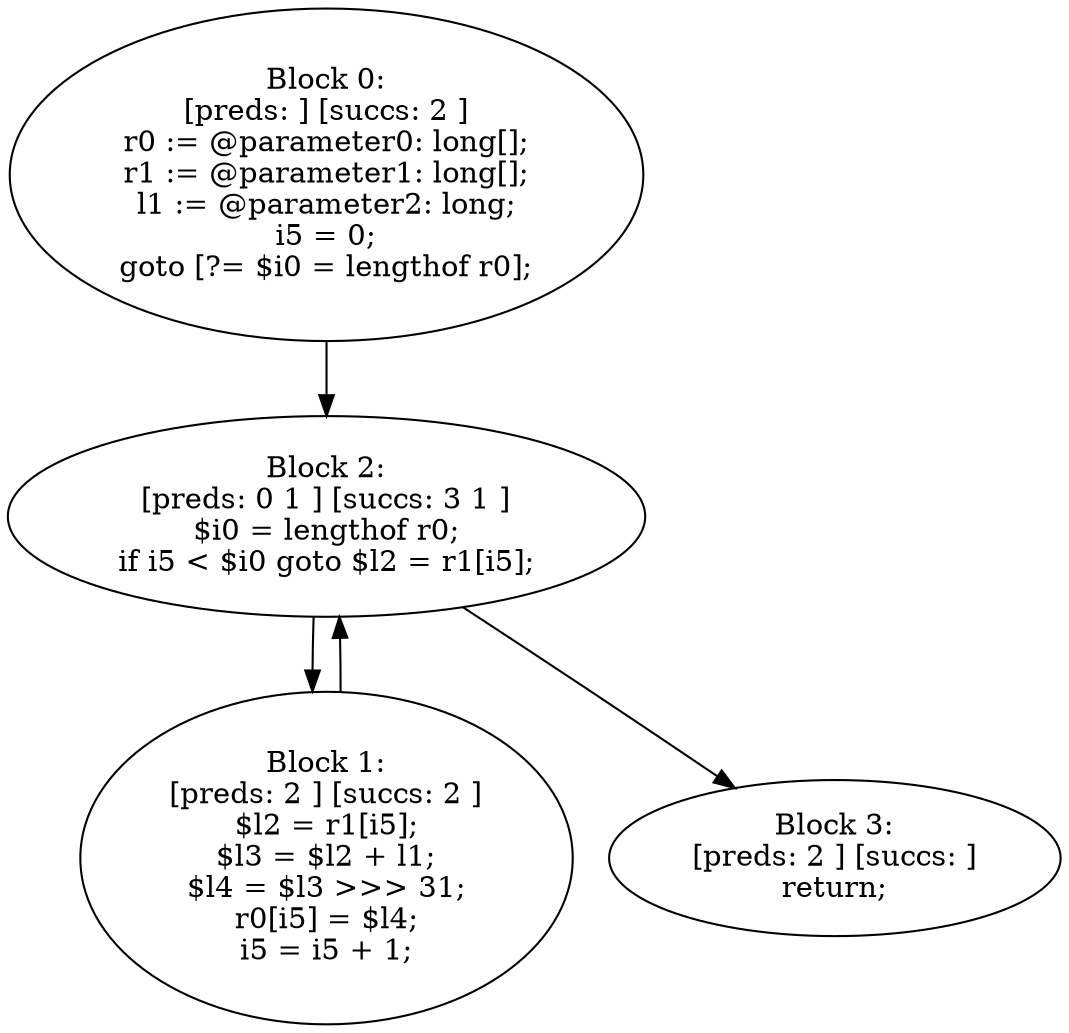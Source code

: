 digraph "unitGraph" {
    "Block 0:
[preds: ] [succs: 2 ]
r0 := @parameter0: long[];
r1 := @parameter1: long[];
l1 := @parameter2: long;
i5 = 0;
goto [?= $i0 = lengthof r0];
"
    "Block 1:
[preds: 2 ] [succs: 2 ]
$l2 = r1[i5];
$l3 = $l2 + l1;
$l4 = $l3 >>> 31;
r0[i5] = $l4;
i5 = i5 + 1;
"
    "Block 2:
[preds: 0 1 ] [succs: 3 1 ]
$i0 = lengthof r0;
if i5 < $i0 goto $l2 = r1[i5];
"
    "Block 3:
[preds: 2 ] [succs: ]
return;
"
    "Block 0:
[preds: ] [succs: 2 ]
r0 := @parameter0: long[];
r1 := @parameter1: long[];
l1 := @parameter2: long;
i5 = 0;
goto [?= $i0 = lengthof r0];
"->"Block 2:
[preds: 0 1 ] [succs: 3 1 ]
$i0 = lengthof r0;
if i5 < $i0 goto $l2 = r1[i5];
";
    "Block 1:
[preds: 2 ] [succs: 2 ]
$l2 = r1[i5];
$l3 = $l2 + l1;
$l4 = $l3 >>> 31;
r0[i5] = $l4;
i5 = i5 + 1;
"->"Block 2:
[preds: 0 1 ] [succs: 3 1 ]
$i0 = lengthof r0;
if i5 < $i0 goto $l2 = r1[i5];
";
    "Block 2:
[preds: 0 1 ] [succs: 3 1 ]
$i0 = lengthof r0;
if i5 < $i0 goto $l2 = r1[i5];
"->"Block 3:
[preds: 2 ] [succs: ]
return;
";
    "Block 2:
[preds: 0 1 ] [succs: 3 1 ]
$i0 = lengthof r0;
if i5 < $i0 goto $l2 = r1[i5];
"->"Block 1:
[preds: 2 ] [succs: 2 ]
$l2 = r1[i5];
$l3 = $l2 + l1;
$l4 = $l3 >>> 31;
r0[i5] = $l4;
i5 = i5 + 1;
";
}
